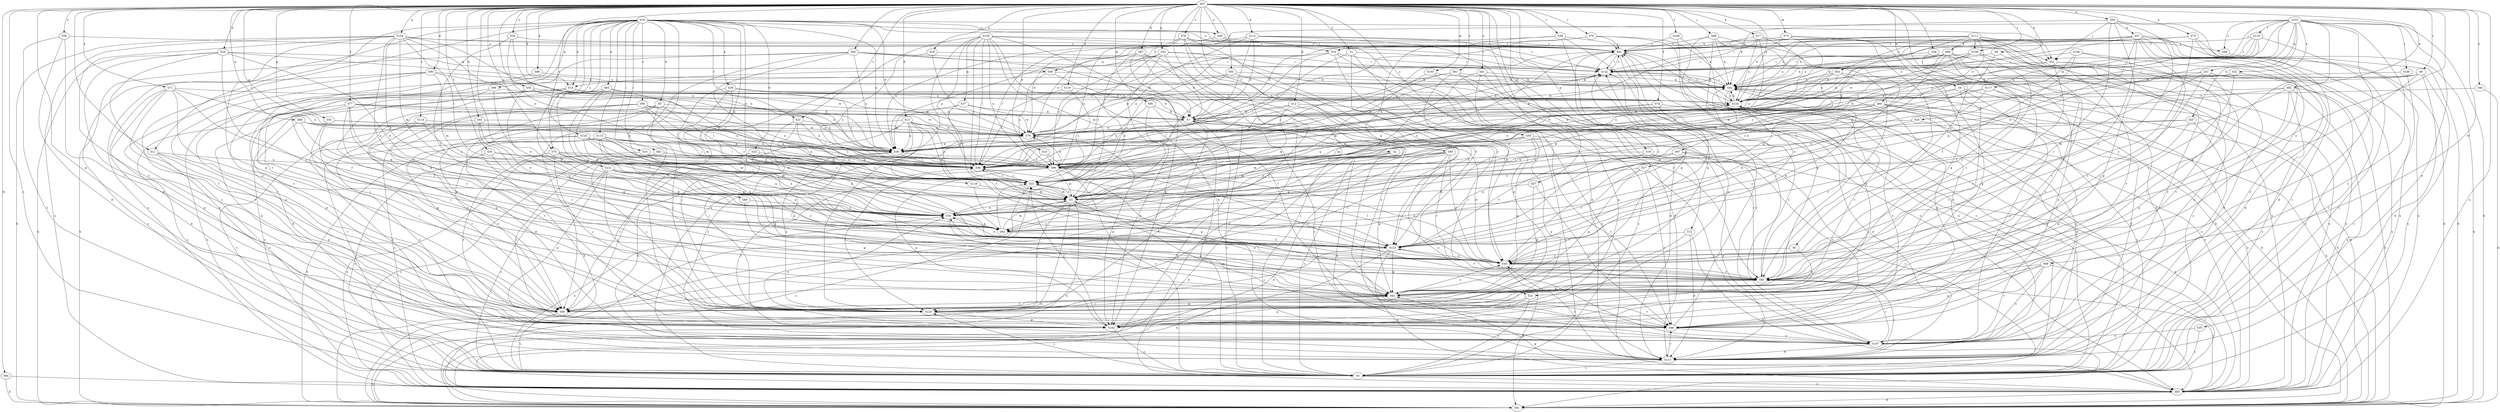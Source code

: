 strict digraph  {
S67;
S18;
S111;
S106;
S101;
S105;
S50;
S36;
S87;
S24;
S13;
S23;
S20;
S47;
S7;
S78;
S9;
S75;
S91;
S90;
S112;
S65;
S113;
S118;
S28;
S60;
S32;
S35;
S34;
S1;
S109;
S74;
S30;
S121;
S123;
S53;
S22;
S62;
S70;
S43;
S8;
S86;
S12;
S14;
S81;
S88;
S39;
S15;
S63;
S122;
S92;
S55;
S89;
S115;
S51;
S120;
S17;
S10;
S69;
S42;
S38;
S108;
S25;
S100;
S110;
S48;
S73;
S19;
S95;
S103;
S64;
S117;
S3;
S56;
S68;
S16;
S96;
S26;
S119;
S40;
S107;
S52;
S27;
S102;
S104;
S98;
S97;
S31;
S37;
S58;
S84;
S76;
S57;
S80;
S11;
S83;
S5;
S77;
S61;
S66;
S41;
S29;
S2;
S85;
S93;
S116;
S21;
S46;
S82;
S99;
S4;
S72;
S0;
S79;
S44;
S71;
S124;
S6;
S59;
S45;
S114;
S94;
S54;
S49;
S33;
S67 -> S50  [label=a];
S67 -> S36  [label=a];
S67 -> S87  [label=b];
S67 -> S24  [label=b];
S67 -> S13  [label=b];
S67 -> S78  [label=c];
S67 -> S9  [label=c];
S67 -> S75  [label=c];
S67 -> S90  [label=d];
S67 -> S112  [label=d];
S67 -> S1  [label=f];
S67 -> S109  [label=f];
S67 -> S74  [label=f];
S67 -> S30  [label=f];
S67 -> S53  [label=g];
S67 -> S70  [label=h];
S67 -> S43  [label=h];
S67 -> S8  [label=h];
S67 -> S86  [label=h];
S67 -> S12  [label=h];
S67 -> S14  [label=h];
S67 -> S88  [label=i];
S67 -> S39  [label=i];
S67 -> S92  [label=j];
S67 -> S55  [label=j];
S67 -> S89  [label=j];
S67 -> S17  [label=k];
S67 -> S10  [label=k];
S67 -> S38  [label=l];
S67 -> S108  [label=l];
S67 -> S73  [label=m];
S67 -> S19  [label=m];
S67 -> S95  [label=m];
S67 -> S103  [label=m];
S67 -> S64  [label=m];
S67 -> S56  [label=n];
S67 -> S68  [label=n];
S67 -> S26  [label=o];
S67 -> S119  [label=o];
S67 -> S40  [label=o];
S67 -> S52  [label=p];
S67 -> S27  [label=p];
S67 -> S102  [label=p];
S67 -> S104  [label=q];
S67 -> S76  [label=r];
S67 -> S57  [label=r];
S67 -> S80  [label=r];
S67 -> S11  [label=r];
S67 -> S5  [label=s];
S67 -> S77  [label=t];
S67 -> S61  [label=t];
S67 -> S41  [label=u];
S67 -> S29  [label=u];
S67 -> S2  [label=u];
S67 -> S85  [label=u];
S67 -> S93  [label=v];
S67 -> S116  [label=v];
S67 -> S21  [label=v];
S67 -> S82  [label=w];
S67 -> S99  [label=w];
S67 -> S4  [label=w];
S67 -> S72  [label=w];
S67 -> S44  [label=x];
S67 -> S71  [label=x];
S67 -> S124  [label=x];
S67 -> S6  [label=y];
S67 -> S59  [label=y];
S67 -> S45  [label=y];
S67 -> S114  [label=z];
S18 -> S36  [label=a];
S18 -> S23  [label=b];
S18 -> S75  [label=c];
S18 -> S65  [label=d];
S18 -> S118  [label=e];
S18 -> S28  [label=e];
S18 -> S121  [label=f];
S18 -> S22  [label=g];
S18 -> S14  [label=h];
S18 -> S15  [label=i];
S18 -> S63  [label=i];
S18 -> S122  [label=i];
S18 -> S115  [label=j];
S18 -> S51  [label=j];
S18 -> S16  [label=n];
S18 -> S40  [label=o];
S18 -> S98  [label=q];
S18 -> S11  [label=r];
S18 -> S83  [label=r];
S18 -> S5  [label=s];
S18 -> S66  [label=t];
S18 -> S85  [label=u];
S18 -> S21  [label=v];
S18 -> S46  [label=v];
S18 -> S0  [label=w];
S18 -> S79  [label=w];
S18 -> S94  [label=z];
S111 -> S91  [label=c];
S111 -> S60  [label=e];
S111 -> S51  [label=j];
S111 -> S69  [label=k];
S111 -> S42  [label=k];
S111 -> S108  [label=l];
S111 -> S16  [label=n];
S111 -> S107  [label=o];
S111 -> S97  [label=q];
S111 -> S66  [label=t];
S111 -> S46  [label=v];
S111 -> S54  [label=z];
S111 -> S49  [label=z];
S106 -> S113  [label=d];
S106 -> S123  [label=f];
S106 -> S122  [label=i];
S106 -> S117  [label=m];
S106 -> S46  [label=v];
S101 -> S20  [label=b];
S101 -> S32  [label=e];
S101 -> S35  [label=e];
S101 -> S34  [label=e];
S101 -> S22  [label=g];
S101 -> S14  [label=h];
S101 -> S81  [label=h];
S101 -> S51  [label=j];
S101 -> S25  [label=l];
S101 -> S100  [label=l];
S101 -> S110  [label=l];
S101 -> S96  [label=n];
S101 -> S107  [label=o];
S101 -> S31  [label=q];
S101 -> S46  [label=v];
S101 -> S49  [label=z];
S105 -> S91  [label=c];
S105 -> S113  [label=d];
S105 -> S123  [label=f];
S105 -> S51  [label=j];
S105 -> S48  [label=l];
S105 -> S3  [label=m];
S105 -> S96  [label=n];
S105 -> S37  [label=q];
S105 -> S5  [label=s];
S105 -> S66  [label=t];
S105 -> S46  [label=v];
S105 -> S33  [label=z];
S50 -> S47  [label=b];
S50 -> S51  [label=j];
S50 -> S42  [label=k];
S50 -> S102  [label=p];
S50 -> S83  [label=r];
S50 -> S5  [label=s];
S50 -> S45  [label=y];
S36 -> S48  [label=l];
S36 -> S96  [label=n];
S36 -> S66  [label=t];
S36 -> S124  [label=x];
S87 -> S34  [label=e];
S87 -> S107  [label=o];
S87 -> S102  [label=p];
S87 -> S58  [label=q];
S87 -> S5  [label=s];
S87 -> S85  [label=u];
S24 -> S34  [label=e];
S24 -> S81  [label=h];
S24 -> S102  [label=p];
S24 -> S58  [label=q];
S24 -> S66  [label=t];
S24 -> S124  [label=x];
S24 -> S45  [label=y];
S13 -> S36  [label=a];
S13 -> S120  [label=j];
S13 -> S48  [label=l];
S13 -> S3  [label=m];
S13 -> S107  [label=o];
S13 -> S66  [label=t];
S13 -> S79  [label=w];
S13 -> S45  [label=y];
S13 -> S33  [label=z];
S23 -> S113  [label=d];
S23 -> S96  [label=n];
S23 -> S45  [label=y];
S20 -> S96  [label=n];
S20 -> S107  [label=o];
S20 -> S83  [label=r];
S20 -> S79  [label=w];
S47 -> S91  [label=c];
S47 -> S113  [label=d];
S47 -> S81  [label=h];
S47 -> S120  [label=j];
S47 -> S42  [label=k];
S47 -> S107  [label=o];
S47 -> S84  [label=q];
S47 -> S83  [label=r];
S47 -> S5  [label=s];
S47 -> S85  [label=u];
S47 -> S79  [label=w];
S47 -> S124  [label=x];
S7 -> S122  [label=i];
S7 -> S120  [label=j];
S7 -> S107  [label=o];
S7 -> S83  [label=r];
S7 -> S5  [label=s];
S7 -> S46  [label=v];
S7 -> S79  [label=w];
S78 -> S36  [label=a];
S78 -> S91  [label=c];
S78 -> S123  [label=f];
S78 -> S48  [label=l];
S78 -> S66  [label=t];
S78 -> S45  [label=y];
S9 -> S113  [label=d];
S9 -> S42  [label=k];
S9 -> S83  [label=r];
S9 -> S5  [label=s];
S9 -> S79  [label=w];
S9 -> S124  [label=x];
S75 -> S34  [label=e];
S75 -> S62  [label=g];
S75 -> S120  [label=j];
S75 -> S96  [label=n];
S75 -> S84  [label=q];
S75 -> S46  [label=v];
S91 -> S122  [label=i];
S91 -> S102  [label=p];
S91 -> S85  [label=u];
S91 -> S124  [label=x];
S91 -> S45  [label=y];
S90 -> S42  [label=k];
S90 -> S3  [label=m];
S90 -> S107  [label=o];
S90 -> S5  [label=s];
S90 -> S66  [label=t];
S90 -> S79  [label=w];
S112 -> S36  [label=a];
S112 -> S7  [label=b];
S112 -> S91  [label=c];
S112 -> S62  [label=g];
S112 -> S122  [label=i];
S112 -> S79  [label=w];
S112 -> S33  [label=z];
S65 -> S123  [label=f];
S65 -> S48  [label=l];
S65 -> S84  [label=q];
S65 -> S85  [label=u];
S65 -> S124  [label=x];
S113 -> S42  [label=k];
S113 -> S83  [label=r];
S113 -> S5  [label=s];
S113 -> S46  [label=v];
S113 -> S45  [label=y];
S118 -> S3  [label=m];
S118 -> S45  [label=y];
S28 -> S7  [label=b];
S28 -> S120  [label=j];
S28 -> S96  [label=n];
S28 -> S84  [label=q];
S28 -> S124  [label=x];
S28 -> S45  [label=y];
S60 -> S7  [label=b];
S60 -> S34  [label=e];
S60 -> S81  [label=h];
S60 -> S96  [label=n];
S60 -> S107  [label=o];
S60 -> S85  [label=u];
S60 -> S79  [label=w];
S32 -> S120  [label=j];
S32 -> S42  [label=k];
S32 -> S124  [label=x];
S32 -> S45  [label=y];
S35 -> S107  [label=o];
S35 -> S5  [label=s];
S34 -> S91  [label=c];
S34 -> S62  [label=g];
S34 -> S84  [label=q];
S1 -> S123  [label=f];
S1 -> S122  [label=i];
S1 -> S48  [label=l];
S1 -> S102  [label=p];
S109 -> S91  [label=c];
S109 -> S113  [label=d];
S109 -> S5  [label=s];
S74 -> S7  [label=b];
S74 -> S113  [label=d];
S74 -> S3  [label=m];
S74 -> S5  [label=s];
S30 -> S48  [label=l];
S30 -> S96  [label=n];
S30 -> S84  [label=q];
S30 -> S5  [label=s];
S121 -> S34  [label=e];
S121 -> S120  [label=j];
S121 -> S102  [label=p];
S121 -> S84  [label=q];
S121 -> S5  [label=s];
S121 -> S45  [label=y];
S121 -> S33  [label=z];
S123 -> S91  [label=c];
S123 -> S34  [label=e];
S123 -> S62  [label=g];
S123 -> S81  [label=h];
S123 -> S120  [label=j];
S123 -> S42  [label=k];
S123 -> S85  [label=u];
S123 -> S45  [label=y];
S53 -> S36  [label=a];
S53 -> S123  [label=f];
S53 -> S62  [label=g];
S53 -> S79  [label=w];
S22 -> S120  [label=j];
S22 -> S102  [label=p];
S22 -> S5  [label=s];
S62 -> S120  [label=j];
S62 -> S83  [label=r];
S62 -> S66  [label=t];
S62 -> S46  [label=v];
S62 -> S45  [label=y];
S70 -> S91  [label=c];
S70 -> S81  [label=h];
S70 -> S42  [label=k];
S70 -> S85  [label=u];
S70 -> S124  [label=x];
S70 -> S45  [label=y];
S43 -> S34  [label=e];
S43 -> S84  [label=q];
S43 -> S5  [label=s];
S43 -> S79  [label=w];
S8 -> S34  [label=e];
S8 -> S122  [label=i];
S8 -> S85  [label=u];
S86 -> S42  [label=k];
S86 -> S102  [label=p];
S12 -> S7  [label=b];
S12 -> S48  [label=l];
S12 -> S3  [label=m];
S12 -> S5  [label=s];
S12 -> S66  [label=t];
S14 -> S113  [label=d];
S14 -> S66  [label=t];
S14 -> S85  [label=u];
S14 -> S79  [label=w];
S14 -> S124  [label=x];
S81 -> S33  [label=z];
S88 -> S34  [label=e];
S88 -> S62  [label=g];
S39 -> S113  [label=d];
S39 -> S122  [label=i];
S39 -> S107  [label=o];
S15 -> S34  [label=e];
S15 -> S48  [label=l];
S15 -> S85  [label=u];
S15 -> S33  [label=z];
S63 -> S120  [label=j];
S63 -> S48  [label=l];
S63 -> S85  [label=u];
S63 -> S46  [label=v];
S63 -> S33  [label=z];
S122 -> S91  [label=c];
S122 -> S42  [label=k];
S92 -> S36  [label=a];
S92 -> S7  [label=b];
S92 -> S34  [label=e];
S92 -> S81  [label=h];
S92 -> S122  [label=i];
S92 -> S42  [label=k];
S92 -> S48  [label=l];
S92 -> S66  [label=t];
S55 -> S36  [label=a];
S55 -> S34  [label=e];
S55 -> S62  [label=g];
S55 -> S96  [label=n];
S55 -> S124  [label=x];
S89 -> S91  [label=c];
S89 -> S62  [label=g];
S89 -> S81  [label=h];
S89 -> S42  [label=k];
S89 -> S102  [label=p];
S89 -> S83  [label=r];
S115 -> S36  [label=a];
S115 -> S62  [label=g];
S115 -> S81  [label=h];
S115 -> S48  [label=l];
S115 -> S3  [label=m];
S115 -> S96  [label=n];
S115 -> S83  [label=r];
S115 -> S5  [label=s];
S115 -> S66  [label=t];
S51 -> S113  [label=d];
S51 -> S34  [label=e];
S51 -> S42  [label=k];
S51 -> S107  [label=o];
S51 -> S45  [label=y];
S120 -> S36  [label=a];
S120 -> S62  [label=g];
S120 -> S102  [label=p];
S120 -> S46  [label=v];
S17 -> S91  [label=c];
S17 -> S123  [label=f];
S17 -> S3  [label=m];
S17 -> S96  [label=n];
S17 -> S83  [label=r];
S17 -> S124  [label=x];
S10 -> S48  [label=l];
S10 -> S96  [label=n];
S10 -> S5  [label=s];
S69 -> S36  [label=a];
S69 -> S122  [label=i];
S69 -> S48  [label=l];
S69 -> S84  [label=q];
S69 -> S85  [label=u];
S69 -> S46  [label=v];
S69 -> S79  [label=w];
S69 -> S45  [label=y];
S42 -> S122  [label=i];
S42 -> S66  [label=t];
S42 -> S85  [label=u];
S42 -> S124  [label=x];
S38 -> S91  [label=c];
S38 -> S62  [label=g];
S38 -> S84  [label=q];
S38 -> S85  [label=u];
S38 -> S79  [label=w];
S108 -> S122  [label=i];
S108 -> S42  [label=k];
S108 -> S48  [label=l];
S108 -> S83  [label=r];
S108 -> S5  [label=s];
S108 -> S33  [label=z];
S25 -> S3  [label=m];
S25 -> S102  [label=p];
S25 -> S79  [label=w];
S100 -> S42  [label=k];
S100 -> S5  [label=s];
S110 -> S36  [label=a];
S110 -> S91  [label=c];
S110 -> S122  [label=i];
S110 -> S5  [label=s];
S110 -> S79  [label=w];
S110 -> S124  [label=x];
S48 -> S33  [label=z];
S73 -> S91  [label=c];
S73 -> S62  [label=g];
S73 -> S122  [label=i];
S73 -> S3  [label=m];
S73 -> S85  [label=u];
S19 -> S113  [label=d];
S19 -> S123  [label=f];
S19 -> S48  [label=l];
S19 -> S5  [label=s];
S95 -> S7  [label=b];
S95 -> S96  [label=n];
S95 -> S102  [label=p];
S95 -> S5  [label=s];
S103 -> S42  [label=k];
S103 -> S3  [label=m];
S103 -> S5  [label=s];
S64 -> S81  [label=h];
S64 -> S85  [label=u];
S117 -> S34  [label=e];
S117 -> S81  [label=h];
S117 -> S3  [label=m];
S117 -> S83  [label=r];
S117 -> S124  [label=x];
S3 -> S34  [label=e];
S3 -> S81  [label=h];
S3 -> S120  [label=j];
S3 -> S85  [label=u];
S3 -> S33  [label=z];
S56 -> S91  [label=c];
S56 -> S113  [label=d];
S56 -> S5  [label=s];
S56 -> S66  [label=t];
S68 -> S36  [label=a];
S68 -> S120  [label=j];
S68 -> S3  [label=m];
S68 -> S96  [label=n];
S68 -> S79  [label=w];
S16 -> S36  [label=a];
S16 -> S122  [label=i];
S16 -> S48  [label=l];
S16 -> S85  [label=u];
S16 -> S79  [label=w];
S16 -> S45  [label=y];
S96 -> S62  [label=g];
S96 -> S122  [label=i];
S96 -> S120  [label=j];
S96 -> S3  [label=m];
S96 -> S102  [label=p];
S96 -> S83  [label=r];
S96 -> S79  [label=w];
S96 -> S45  [label=y];
S26 -> S91  [label=c];
S26 -> S123  [label=f];
S26 -> S48  [label=l];
S26 -> S96  [label=n];
S119 -> S48  [label=l];
S119 -> S124  [label=x];
S119 -> S33  [label=z];
S40 -> S91  [label=c];
S40 -> S113  [label=d];
S40 -> S96  [label=n];
S107 -> S91  [label=c];
S107 -> S113  [label=d];
S107 -> S48  [label=l];
S107 -> S83  [label=r];
S52 -> S36  [label=a];
S52 -> S7  [label=b];
S52 -> S122  [label=i];
S52 -> S96  [label=n];
S52 -> S84  [label=q];
S52 -> S83  [label=r];
S52 -> S33  [label=z];
S27 -> S123  [label=f];
S27 -> S62  [label=g];
S27 -> S107  [label=o];
S27 -> S46  [label=v];
S27 -> S33  [label=z];
S102 -> S34  [label=e];
S102 -> S5  [label=s];
S102 -> S33  [label=z];
S104 -> S36  [label=a];
S104 -> S91  [label=c];
S104 -> S34  [label=e];
S104 -> S62  [label=g];
S104 -> S81  [label=h];
S104 -> S122  [label=i];
S104 -> S48  [label=l];
S104 -> S3  [label=m];
S104 -> S96  [label=n];
S104 -> S84  [label=q];
S104 -> S66  [label=t];
S104 -> S85  [label=u];
S98 -> S62  [label=g];
S98 -> S120  [label=j];
S98 -> S102  [label=p];
S98 -> S124  [label=x];
S97 -> S48  [label=l];
S97 -> S96  [label=n];
S97 -> S84  [label=q];
S97 -> S85  [label=u];
S97 -> S46  [label=v];
S31 -> S123  [label=f];
S31 -> S42  [label=k];
S31 -> S96  [label=n];
S31 -> S83  [label=r];
S31 -> S5  [label=s];
S31 -> S66  [label=t];
S31 -> S85  [label=u];
S37 -> S36  [label=a];
S37 -> S7  [label=b];
S37 -> S120  [label=j];
S37 -> S79  [label=w];
S58 -> S7  [label=b];
S58 -> S120  [label=j];
S58 -> S42  [label=k];
S58 -> S96  [label=n];
S84 -> S123  [label=f];
S84 -> S3  [label=m];
S84 -> S33  [label=z];
S76 -> S36  [label=a];
S76 -> S7  [label=b];
S76 -> S91  [label=c];
S76 -> S42  [label=k];
S76 -> S85  [label=u];
S57 -> S62  [label=g];
S57 -> S3  [label=m];
S57 -> S46  [label=v];
S80 -> S62  [label=g];
S80 -> S81  [label=h];
S80 -> S48  [label=l];
S80 -> S107  [label=o];
S80 -> S84  [label=q];
S80 -> S83  [label=r];
S80 -> S66  [label=t];
S80 -> S45  [label=y];
S11 -> S96  [label=n];
S11 -> S107  [label=o];
S11 -> S102  [label=p];
S11 -> S66  [label=t];
S83 -> S34  [label=e];
S83 -> S123  [label=f];
S83 -> S62  [label=g];
S83 -> S122  [label=i];
S5 -> S91  [label=c];
S5 -> S34  [label=e];
S5 -> S120  [label=j];
S5 -> S85  [label=u];
S5 -> S124  [label=x];
S77 -> S36  [label=a];
S77 -> S7  [label=b];
S77 -> S34  [label=e];
S77 -> S123  [label=f];
S77 -> S102  [label=p];
S77 -> S84  [label=q];
S77 -> S5  [label=s];
S77 -> S79  [label=w];
S61 -> S113  [label=d];
S61 -> S123  [label=f];
S61 -> S42  [label=k];
S61 -> S48  [label=l];
S61 -> S107  [label=o];
S61 -> S33  [label=z];
S66 -> S5  [label=s];
S41 -> S113  [label=d];
S41 -> S42  [label=k];
S41 -> S102  [label=p];
S41 -> S84  [label=q];
S29 -> S122  [label=i];
S29 -> S79  [label=w];
S29 -> S33  [label=z];
S2 -> S113  [label=d];
S2 -> S81  [label=h];
S2 -> S48  [label=l];
S2 -> S3  [label=m];
S2 -> S5  [label=s];
S85 -> S7  [label=b];
S85 -> S62  [label=g];
S85 -> S81  [label=h];
S85 -> S83  [label=r];
S93 -> S123  [label=f];
S93 -> S42  [label=k];
S93 -> S79  [label=w];
S93 -> S33  [label=z];
S116 -> S36  [label=a];
S116 -> S34  [label=e];
S116 -> S48  [label=l];
S116 -> S3  [label=m];
S116 -> S107  [label=o];
S116 -> S84  [label=q];
S116 -> S66  [label=t];
S116 -> S33  [label=z];
S21 -> S123  [label=f];
S21 -> S48  [label=l];
S21 -> S3  [label=m];
S21 -> S79  [label=w];
S21 -> S33  [label=z];
S46 -> S122  [label=i];
S46 -> S42  [label=k];
S46 -> S3  [label=m];
S46 -> S107  [label=o];
S82 -> S81  [label=h];
S82 -> S3  [label=m];
S82 -> S102  [label=p];
S82 -> S5  [label=s];
S82 -> S85  [label=u];
S82 -> S124  [label=x];
S82 -> S33  [label=z];
S99 -> S120  [label=j];
S99 -> S107  [label=o];
S99 -> S102  [label=p];
S99 -> S83  [label=r];
S99 -> S5  [label=s];
S99 -> S46  [label=v];
S4 -> S81  [label=h];
S4 -> S96  [label=n];
S4 -> S107  [label=o];
S4 -> S66  [label=t];
S4 -> S124  [label=x];
S72 -> S113  [label=d];
S72 -> S123  [label=f];
S72 -> S81  [label=h];
S72 -> S66  [label=t];
S0 -> S7  [label=b];
S0 -> S113  [label=d];
S0 -> S81  [label=h];
S0 -> S120  [label=j];
S0 -> S48  [label=l];
S0 -> S85  [label=u];
S79 -> S36  [label=a];
S79 -> S102  [label=p];
S44 -> S81  [label=h];
S44 -> S124  [label=x];
S71 -> S36  [label=a];
S71 -> S113  [label=d];
S71 -> S123  [label=f];
S71 -> S102  [label=p];
S71 -> S66  [label=t];
S71 -> S124  [label=x];
S71 -> S45  [label=y];
S124 -> S7  [label=b];
S124 -> S91  [label=c];
S124 -> S113  [label=d];
S124 -> S42  [label=k];
S124 -> S83  [label=r];
S124 -> S46  [label=v];
S124 -> S45  [label=y];
S6 -> S62  [label=g];
S6 -> S45  [label=y];
S59 -> S36  [label=a];
S59 -> S34  [label=e];
S59 -> S62  [label=g];
S59 -> S3  [label=m];
S59 -> S102  [label=p];
S59 -> S83  [label=r];
S59 -> S46  [label=v];
S45 -> S81  [label=h];
S45 -> S122  [label=i];
S45 -> S42  [label=k];
S45 -> S48  [label=l];
S45 -> S83  [label=r];
S45 -> S79  [label=w];
S114 -> S62  [label=g];
S114 -> S83  [label=r];
S114 -> S79  [label=w];
S114 -> S33  [label=z];
S94 -> S7  [label=b];
S94 -> S48  [label=l];
S94 -> S3  [label=m];
S94 -> S96  [label=n];
S94 -> S5  [label=s];
S94 -> S66  [label=t];
S94 -> S46  [label=v];
S54 -> S34  [label=e];
S54 -> S62  [label=g];
S54 -> S81  [label=h];
S54 -> S42  [label=k];
S54 -> S48  [label=l];
S54 -> S96  [label=n];
S49 -> S81  [label=h];
S33 -> S91  [label=c];
S33 -> S123  [label=f];
S33 -> S81  [label=h];
S33 -> S122  [label=i];
S33 -> S48  [label=l];
S33 -> S3  [label=m];
S33 -> S124  [label=x];
}
